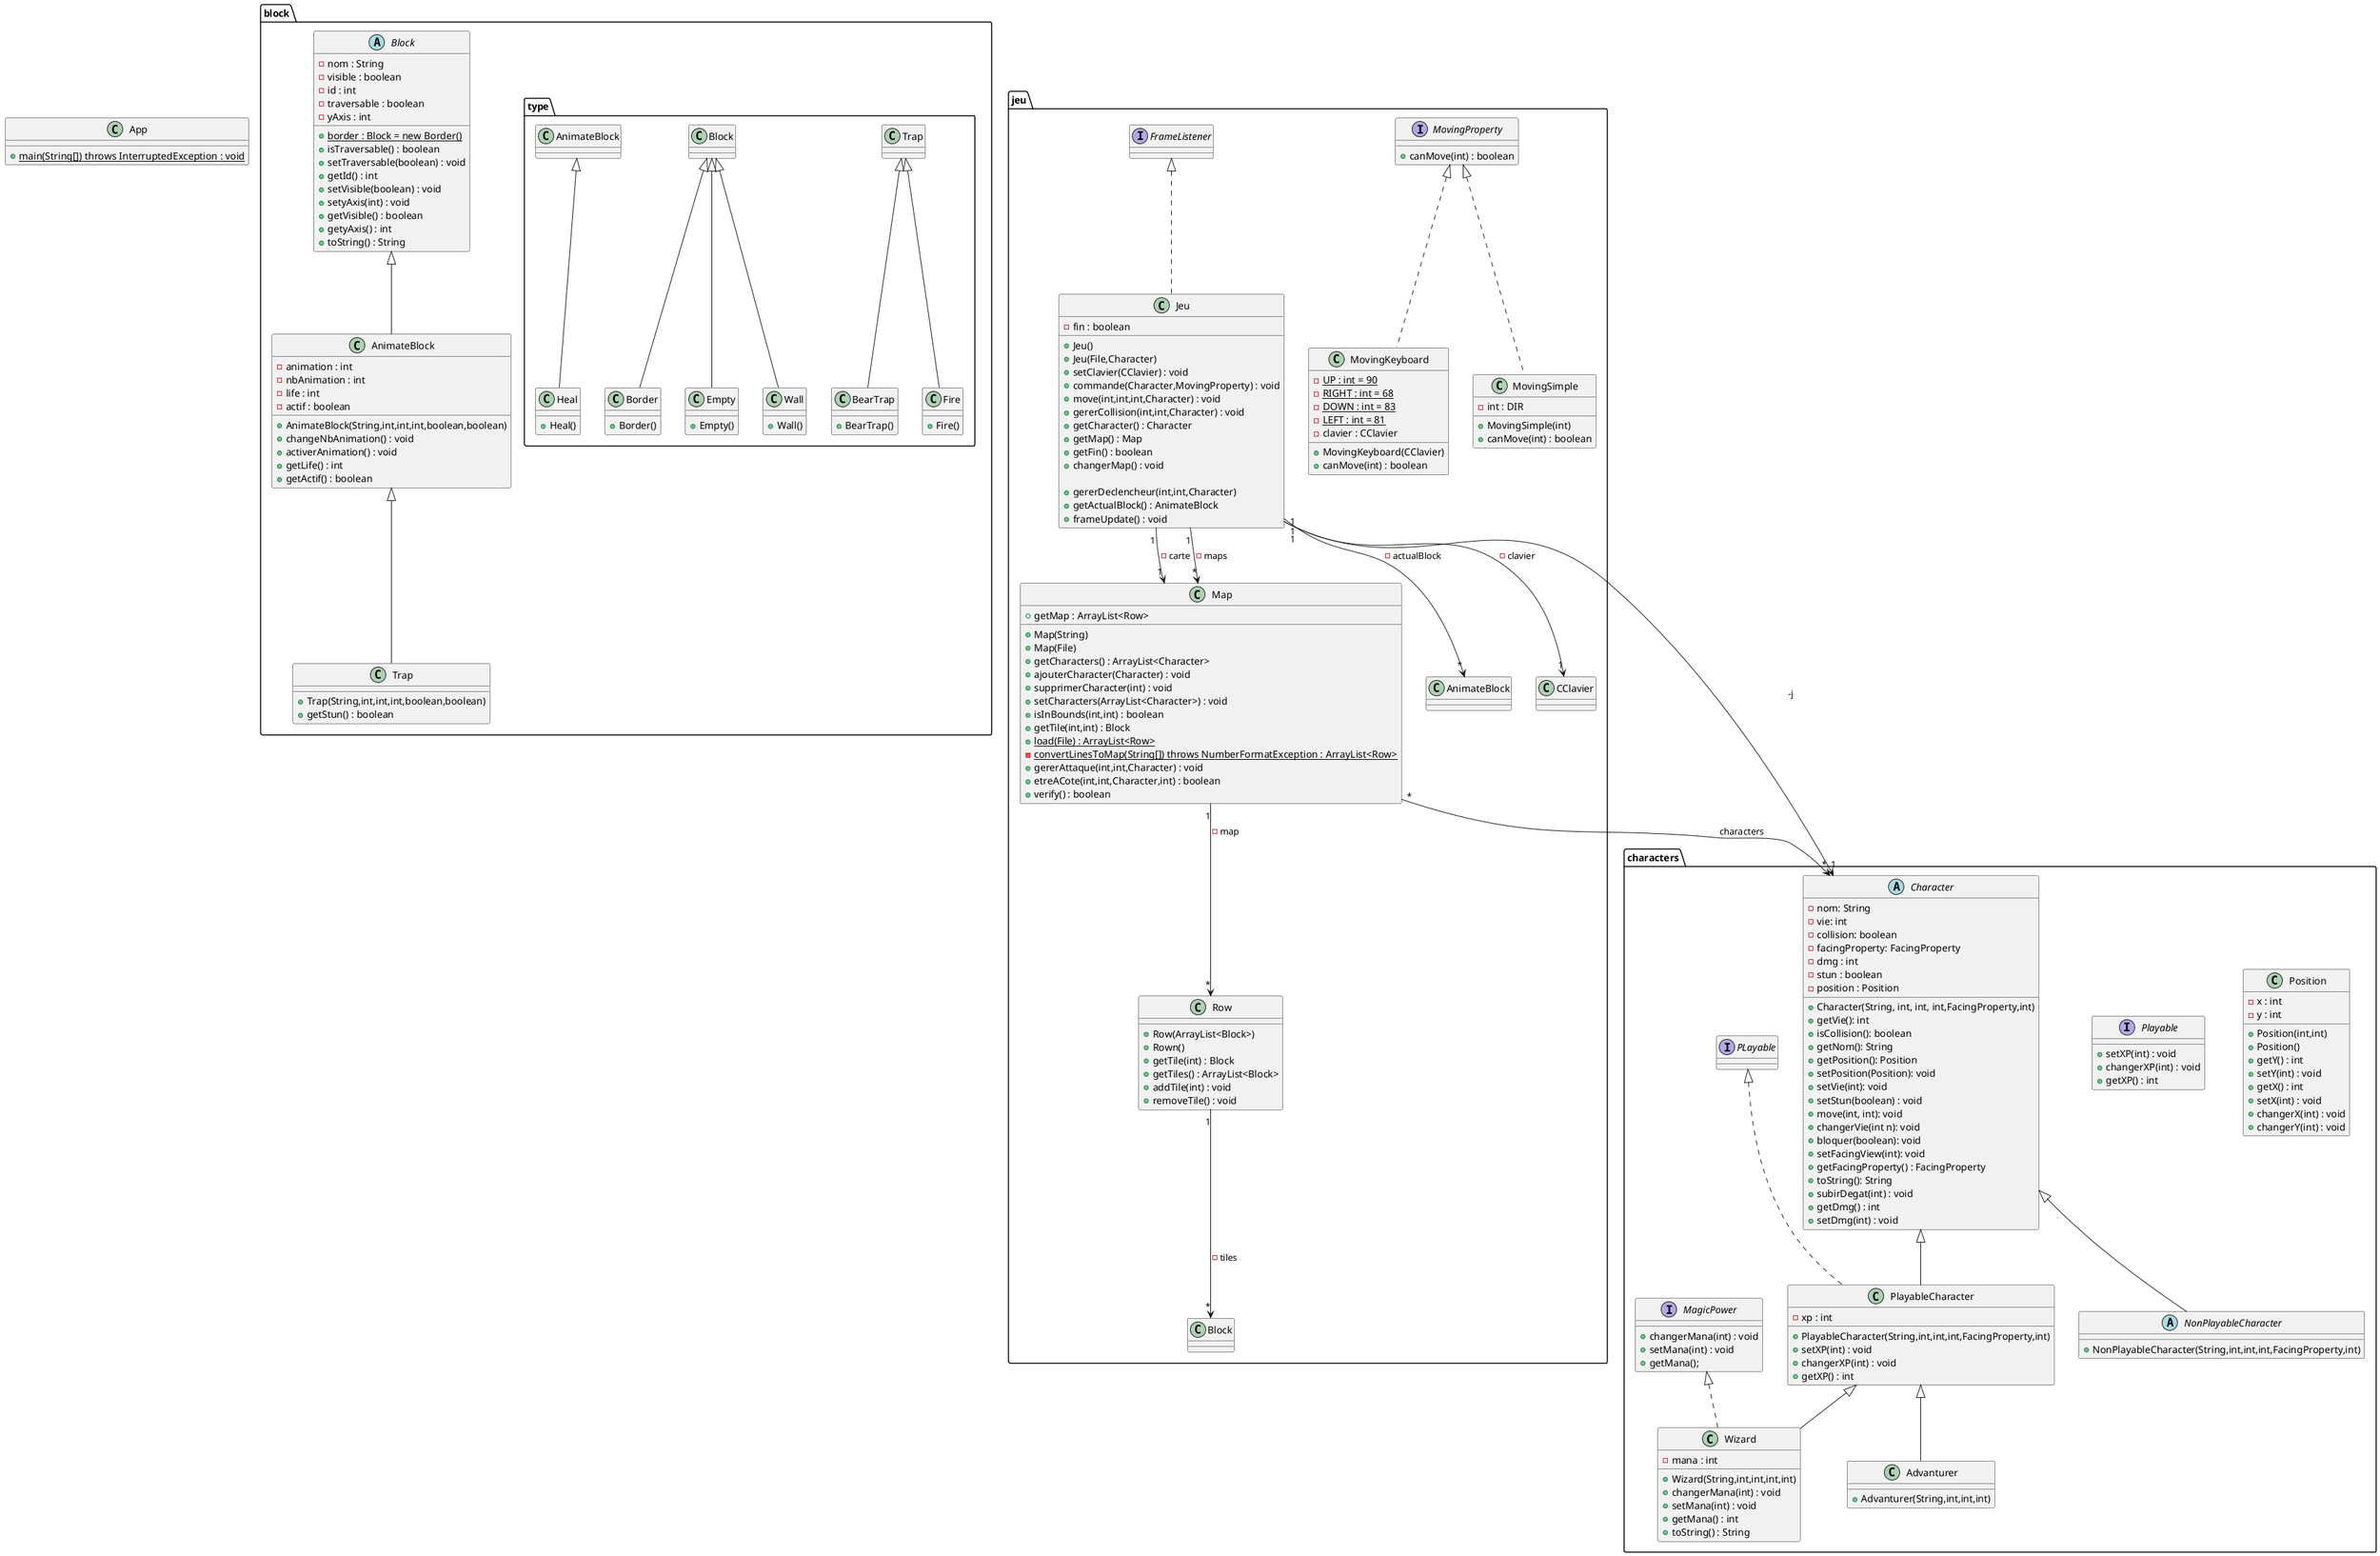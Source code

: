 @startuml

package block{
    package type{
        class BearTrap extends Trap {
            +BearTrap()
        }
        class Border extends Block{
            +Border()
        }
        class Empty extends Block {
            +Empty()
        }
        class Fire extends Trap {
            +Fire()
        }
        class Heal extends AnimateBlock {
            +Heal()
        }
        class Wall extends Block {
            +Wall()
        }
    }
    class AnimateBlock extends Block {
        - animation : int 
        - nbAnimation : int
        - life : int 
        - actif : boolean
        + AnimateBlock(String,int,int,int,boolean,boolean)
        + changeNbAnimation() : void 
        + activerAnimation() : void
        + getLife() : int
        + getActif() : boolean
    }
    abstract class Block {
        - nom : String
        - visible : boolean
        - id : int 
        - traversable : boolean
        - yAxis : int 
        {static} + border : Block = new Border()
        + isTraversable() : boolean
        + setTraversable(boolean) : void
        + getId() : int
        + setVisible(boolean) : void
        + setyAxis(int) : void
        + getVisible() : boolean
        + getyAxis() : int
        + toString() : String
    }
    class Trap extends AnimateBlock {
        + Trap(String,int,int,int,boolean,boolean)
        + getStun() : boolean
    }
}

package characters{
    class Position{
        - x : int
        - y : int 
        + Position(int,int)
        + Position()
        + getY() : int
        + setY(int) : void
        + getX() : int
        + setX(int) : void
        + changerX(int) : void
        + changerY(int) : void
    }
    interface Playable {
        + setXP(int) : void
        + changerXP(int) : void
        + getXP() : int
    }

    abstract class Character {
    - nom: String
    - vie: int
    - collision: boolean
    - facingProperty: FacingProperty
    - dmg : int
    - stun : boolean
    - position : Position
    + Character(String, int, int, int,FacingProperty,int)
    + getVie(): int
    + isCollision(): boolean
    + getNom(): String
    + getPosition(): Position
    + setPosition(Position): void
    + setVie(int): void 
    + setStun(boolean) : void
    + move(int, int): void
    + changerVie(int n): void
    + bloquer(boolean): void
    + setFacingView(int): void
    + getFacingProperty() : FacingProperty
    + toString(): String
    + subirDegat(int) : void
    + getDmg() : int
    + setDmg(int) : void
    }
    abstract class NonPlayableCharacter extends Character {
        + NonPlayableCharacter(String,int,int,int,FacingProperty,int)
    }
    class PlayableCharacter extends Character implements PLayable {
        - xp : int
        + PlayableCharacter(String,int,int,int,FacingProperty,int)
        + setXP(int) : void
        + changerXP(int) : void
        + getXP() : int 
    }
    class Advanturer extends PlayableCharacter {
        + Advanturer(String,int,int,int)
    }
    interface MagicPower {
        + changerMana(int) : void
        + setMana(int) : void
        + getMana();
    }
    class Wizard extends PlayableCharacter implements MagicPower {
        - mana : int
        + Wizard(String,int,int,int,int)
        + changerMana(int) : void
        + setMana(int) : void
        + getMana() : int
        + toString() : String
    }
}
package jeu {
    interface MovingProperty {
        + canMove(int) : boolean
    }
    class MovingKeyboard implements MovingProperty {
        {static} - UP : int = 90
        {static} - RIGHT : int = 68
        {static} - DOWN : int = 83
        {static} - LEFT : int = 81
        - clavier : CClavier
        + MovingKeyboard(CClavier)
        + canMove(int) : boolean
    }
    class MovingSimple implements MovingProperty {
        - int : DIR
        + MovingSimple(int)
        + canMove(int) : boolean

    }
    Row "1" --> "*" Block : -tiles
    class Row {
        + Row(ArrayList<Block>)
        + Rown()
        + getTile(int) : Block
        + getTiles() : ArrayList<Block>
        + addTile(int) : void
        + removeTile() : void
    }
    Map "1" --> "*" Row : -map
    Map "*" --> "*" Character : characters
    class Map {
        + Map(String)
        + Map(File)
        + getCharacters() : ArrayList<Character>
        + ajouterCharacter(Character) : void
        + supprimerCharacter(int) : void
        + setCharacters(ArrayList<Character>) : void
        + getMap : ArrayList<Row>
        + isInBounds(int,int) : boolean
        + getTile(int,int) : Block
        {static} + load(File) : ArrayList<Row>
        {static} - convertLinesToMap(String[]) throws NumberFormatException : ArrayList<Row>
        + gererAttaque(int,int,Character) : void
        + etreACote(int,int,Character,int) : boolean
        + verify() : boolean
    }
    Jeu "1" --> "1" Character : -j
    Jeu "1" --> "1" Map : -carte
    Jeu "1" --> "*" Map : -maps
    Jeu "1" --> "*" AnimateBlock : -actualBlock
    Jeu "1" --> "1" CClavier : -clavier 
    class Jeu implements FrameListener {
        - fin : boolean
        + Jeu()
        + Jeu(File,Character)
        + setClavier(CClavier) : void
        + commande(Character,MovingProperty) : void
        + move(int,int,int,Character) : void
        + gererCollision(int,int,Character) : void
        + getCharacter() : Character
        + getMap() : Map
        + getFin() : boolean
        + changerMap() : void
        
        + gererDeclencheur(int,int,Character)
        + getActualBlock() : AnimateBlock
        + frameUpdate() : void
    }
}
class App {
    {static} + main(String[]) throws InterruptedException : void
}


@enduml